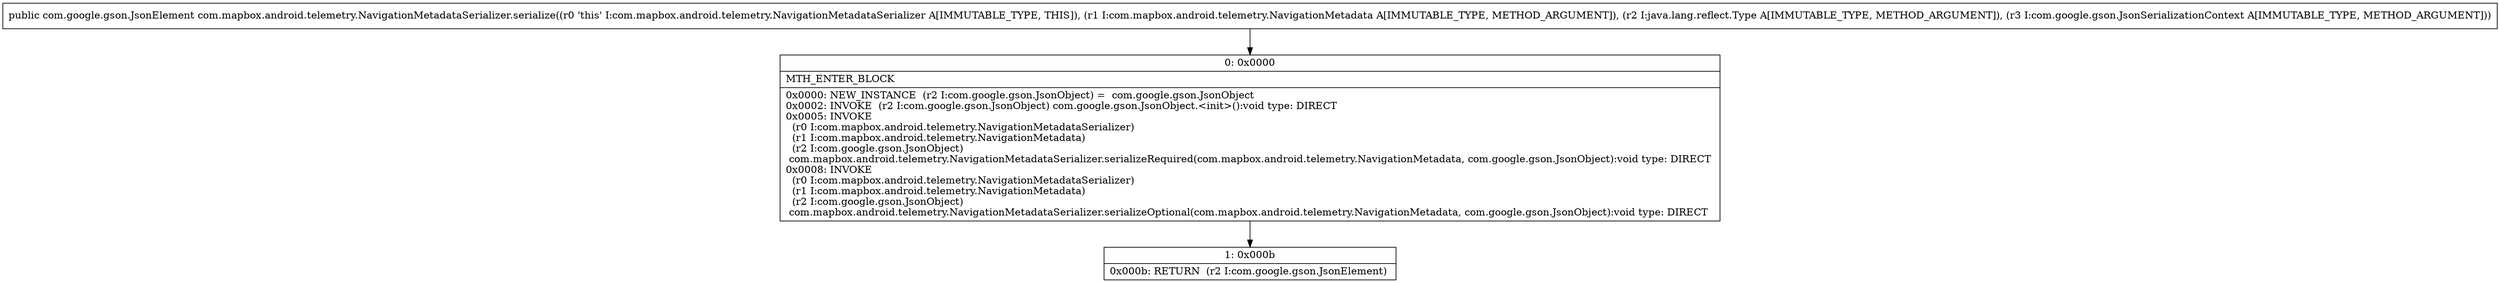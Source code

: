 digraph "CFG forcom.mapbox.android.telemetry.NavigationMetadataSerializer.serialize(Lcom\/mapbox\/android\/telemetry\/NavigationMetadata;Ljava\/lang\/reflect\/Type;Lcom\/google\/gson\/JsonSerializationContext;)Lcom\/google\/gson\/JsonElement;" {
Node_0 [shape=record,label="{0\:\ 0x0000|MTH_ENTER_BLOCK\l|0x0000: NEW_INSTANCE  (r2 I:com.google.gson.JsonObject) =  com.google.gson.JsonObject \l0x0002: INVOKE  (r2 I:com.google.gson.JsonObject) com.google.gson.JsonObject.\<init\>():void type: DIRECT \l0x0005: INVOKE  \l  (r0 I:com.mapbox.android.telemetry.NavigationMetadataSerializer)\l  (r1 I:com.mapbox.android.telemetry.NavigationMetadata)\l  (r2 I:com.google.gson.JsonObject)\l com.mapbox.android.telemetry.NavigationMetadataSerializer.serializeRequired(com.mapbox.android.telemetry.NavigationMetadata, com.google.gson.JsonObject):void type: DIRECT \l0x0008: INVOKE  \l  (r0 I:com.mapbox.android.telemetry.NavigationMetadataSerializer)\l  (r1 I:com.mapbox.android.telemetry.NavigationMetadata)\l  (r2 I:com.google.gson.JsonObject)\l com.mapbox.android.telemetry.NavigationMetadataSerializer.serializeOptional(com.mapbox.android.telemetry.NavigationMetadata, com.google.gson.JsonObject):void type: DIRECT \l}"];
Node_1 [shape=record,label="{1\:\ 0x000b|0x000b: RETURN  (r2 I:com.google.gson.JsonElement) \l}"];
MethodNode[shape=record,label="{public com.google.gson.JsonElement com.mapbox.android.telemetry.NavigationMetadataSerializer.serialize((r0 'this' I:com.mapbox.android.telemetry.NavigationMetadataSerializer A[IMMUTABLE_TYPE, THIS]), (r1 I:com.mapbox.android.telemetry.NavigationMetadata A[IMMUTABLE_TYPE, METHOD_ARGUMENT]), (r2 I:java.lang.reflect.Type A[IMMUTABLE_TYPE, METHOD_ARGUMENT]), (r3 I:com.google.gson.JsonSerializationContext A[IMMUTABLE_TYPE, METHOD_ARGUMENT])) }"];
MethodNode -> Node_0;
Node_0 -> Node_1;
}

